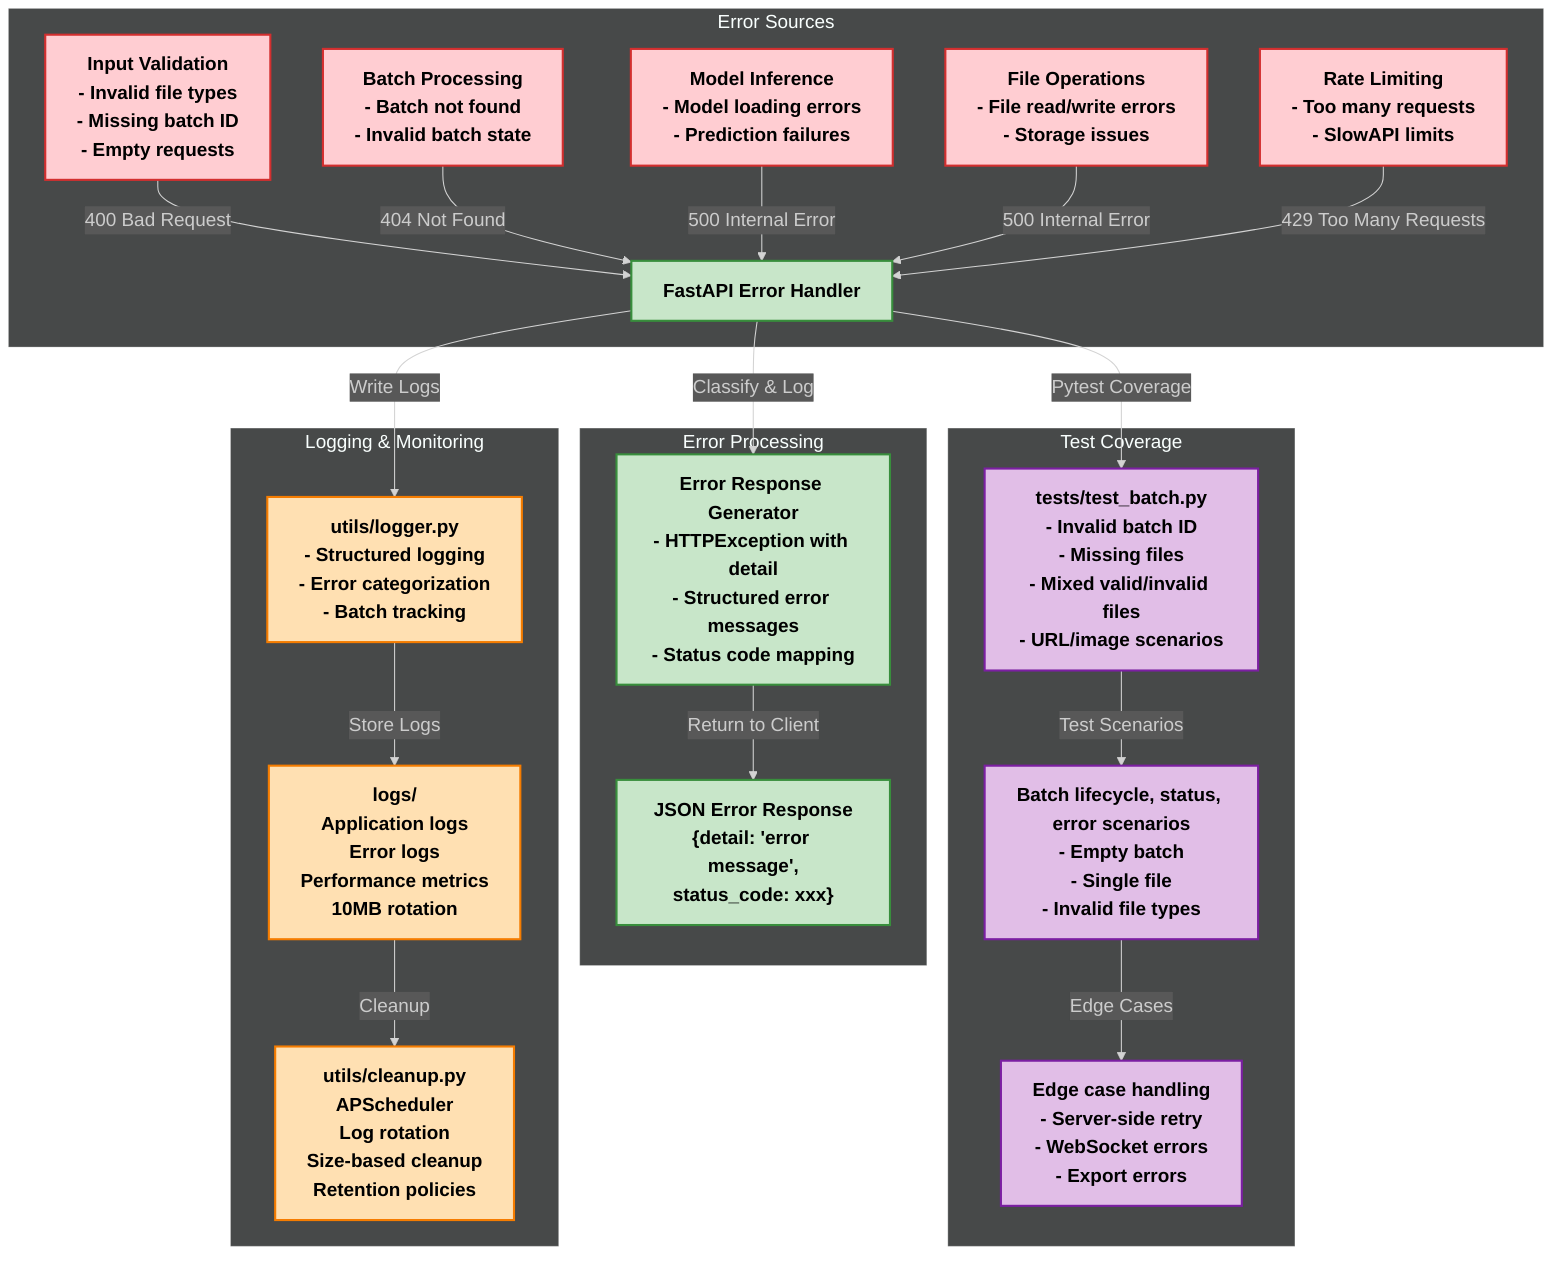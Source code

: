 %%{init: {'theme': 'dark', 'themeVariables': { 'fontFamily': 'arial', 'fontSize': '18px', 'fontWeight': 'bold'}}}%%
graph TD
    subgraph "Error Sources"
        style A1 fill:#ffcdd2,stroke:#d32f2f,stroke-width:2px,color:#000000,font-weight:bold
        style A2 fill:#ffcdd2,stroke:#d32f2f,stroke-width:2px,color:#000000,font-weight:bold
        style A3 fill:#ffcdd2,stroke:#d32f2f,stroke-width:2px,color:#000000,font-weight:bold
        style A4 fill:#ffcdd2,stroke:#d32f2f,stroke-width:2px,color:#000000,font-weight:bold
        style A5 fill:#ffcdd2,stroke:#d32f2f,stroke-width:2px,color:#000000,font-weight:bold
        A1["Input Validation\n- Invalid file types\n- Missing batch ID\n- Empty requests"] -->|"400 Bad Request"| B["FastAPI Error Handler"]
        A2["Batch Processing\n- Batch not found\n- Invalid batch state"] -->|"404 Not Found"| B
        A3["Model Inference\n- Model loading errors\n- Prediction failures"] -->|"500 Internal Error"| B
        A4["File Operations\n- File read/write errors\n- Storage issues"] -->|"500 Internal Error"| B
        A5["Rate Limiting\n- Too many requests\n- SlowAPI limits"] -->|"429 Too Many Requests"| B
    end

    subgraph "Error Processing"
        style B fill:#c8e6c9,stroke:#388e3c,stroke-width:2px,color:#000000,font-weight:bold
        style C fill:#c8e6c9,stroke:#388e3c,stroke-width:2px,color:#000000,font-weight:bold
        style D fill:#c8e6c9,stroke:#388e3c,stroke-width:2px,color:#000000,font-weight:bold
        B -->|"Classify & Log"| C["Error Response Generator\n- HTTPException with detail\n- Structured error messages\n- Status code mapping"]
        C -->|"Return to Client"| D["JSON Error Response\n{detail: 'error message',\nstatus_code: xxx}"]
    end

    subgraph "Test Coverage"
        style E fill:#e1bee7,stroke:#7b1fa2,stroke-width:2px,color:#000000,font-weight:bold
        style F fill:#e1bee7,stroke:#7b1fa2,stroke-width:2px,color:#000000,font-weight:bold
        style G fill:#e1bee7,stroke:#7b1fa2,stroke-width:2px,color:#000000,font-weight:bold
        B -->|"Pytest Coverage"| E["tests/test_batch.py\n- Invalid batch ID\n- Missing files\n- Mixed valid/invalid files\n- URL/image scenarios"]
        E -->|"Test Scenarios"| F["Batch lifecycle, status, error scenarios\n- Empty batch\n- Single file\n- Invalid file types"]
        F -->|"Edge Cases"| G["Edge case handling\n- Server-side retry\n- WebSocket errors\n- Export errors"]
    end

    subgraph "Logging & Monitoring"
        style H fill:#ffe0b2,stroke:#f57c00,stroke-width:2px,color:#000000,font-weight:bold
        style I fill:#ffe0b2,stroke:#f57c00,stroke-width:2px,color:#000000,font-weight:bold
        style J fill:#ffe0b2,stroke:#f57c00,stroke-width:2px,color:#000000,font-weight:bold
        B -->|"Write Logs"| H["utils/logger.py\n- Structured logging\n- Error categorization\n- Batch tracking"]
        H -->|"Store Logs"| I["logs/\nApplication logs\nError logs\nPerformance metrics\n10MB rotation"]
        I -->|"Cleanup"| J["utils/cleanup.py\nAPScheduler\nLog rotation\nSize-based cleanup\nRetention policies"]
    end